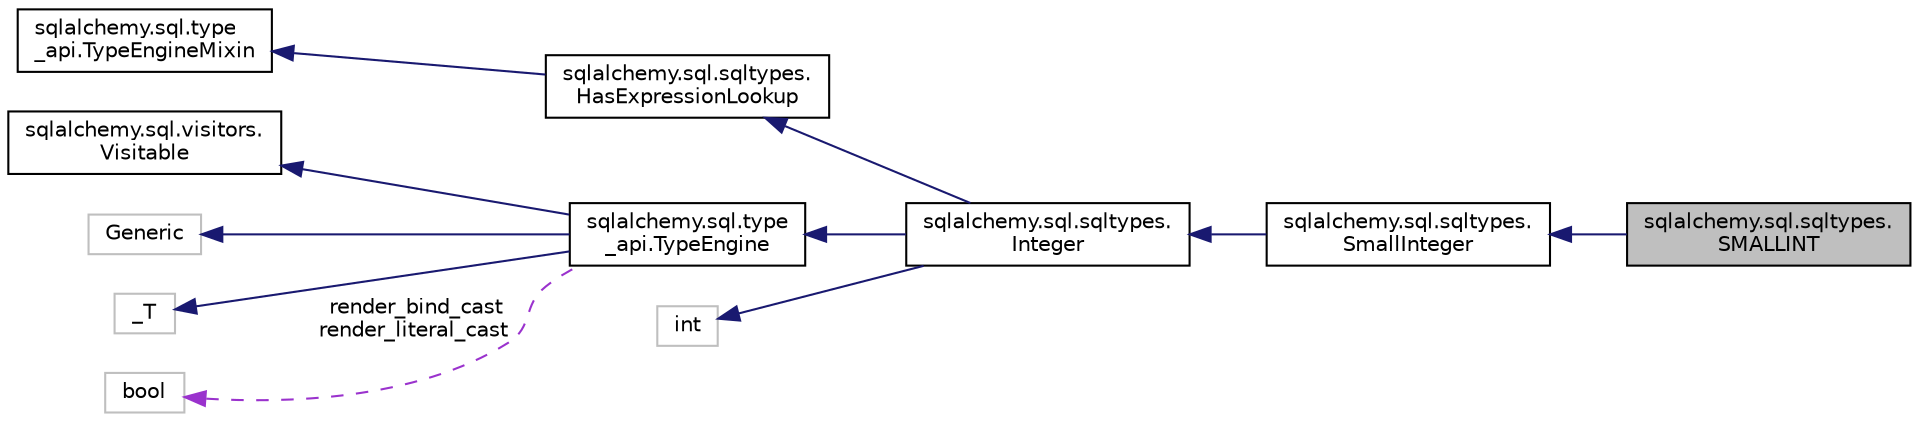 digraph "sqlalchemy.sql.sqltypes.SMALLINT"
{
 // LATEX_PDF_SIZE
  edge [fontname="Helvetica",fontsize="10",labelfontname="Helvetica",labelfontsize="10"];
  node [fontname="Helvetica",fontsize="10",shape=record];
  rankdir="LR";
  Node1 [label="sqlalchemy.sql.sqltypes.\lSMALLINT",height=0.2,width=0.4,color="black", fillcolor="grey75", style="filled", fontcolor="black",tooltip=" "];
  Node2 -> Node1 [dir="back",color="midnightblue",fontsize="10",style="solid",fontname="Helvetica"];
  Node2 [label="sqlalchemy.sql.sqltypes.\lSmallInteger",height=0.2,width=0.4,color="black", fillcolor="white", style="filled",URL="$classsqlalchemy_1_1sql_1_1sqltypes_1_1SmallInteger.html",tooltip=" "];
  Node3 -> Node2 [dir="back",color="midnightblue",fontsize="10",style="solid",fontname="Helvetica"];
  Node3 [label="sqlalchemy.sql.sqltypes.\lInteger",height=0.2,width=0.4,color="black", fillcolor="white", style="filled",URL="$classsqlalchemy_1_1sql_1_1sqltypes_1_1Integer.html",tooltip=" "];
  Node4 -> Node3 [dir="back",color="midnightblue",fontsize="10",style="solid",fontname="Helvetica"];
  Node4 [label="sqlalchemy.sql.sqltypes.\lHasExpressionLookup",height=0.2,width=0.4,color="black", fillcolor="white", style="filled",URL="$classsqlalchemy_1_1sql_1_1sqltypes_1_1HasExpressionLookup.html",tooltip=" "];
  Node5 -> Node4 [dir="back",color="midnightblue",fontsize="10",style="solid",fontname="Helvetica"];
  Node5 [label="sqlalchemy.sql.type\l_api.TypeEngineMixin",height=0.2,width=0.4,color="black", fillcolor="white", style="filled",URL="$classsqlalchemy_1_1sql_1_1type__api_1_1TypeEngineMixin.html",tooltip=" "];
  Node6 -> Node3 [dir="back",color="midnightblue",fontsize="10",style="solid",fontname="Helvetica"];
  Node6 [label="sqlalchemy.sql.type\l_api.TypeEngine",height=0.2,width=0.4,color="black", fillcolor="white", style="filled",URL="$classsqlalchemy_1_1sql_1_1type__api_1_1TypeEngine.html",tooltip=" "];
  Node7 -> Node6 [dir="back",color="midnightblue",fontsize="10",style="solid",fontname="Helvetica"];
  Node7 [label="sqlalchemy.sql.visitors.\lVisitable",height=0.2,width=0.4,color="black", fillcolor="white", style="filled",URL="$classsqlalchemy_1_1sql_1_1visitors_1_1Visitable.html",tooltip=" "];
  Node8 -> Node6 [dir="back",color="midnightblue",fontsize="10",style="solid",fontname="Helvetica"];
  Node8 [label="Generic",height=0.2,width=0.4,color="grey75", fillcolor="white", style="filled",tooltip=" "];
  Node9 -> Node6 [dir="back",color="midnightblue",fontsize="10",style="solid",fontname="Helvetica"];
  Node9 [label="_T",height=0.2,width=0.4,color="grey75", fillcolor="white", style="filled",tooltip=" "];
  Node10 -> Node6 [dir="back",color="darkorchid3",fontsize="10",style="dashed",label=" render_bind_cast\nrender_literal_cast" ,fontname="Helvetica"];
  Node10 [label="bool",height=0.2,width=0.4,color="grey75", fillcolor="white", style="filled",tooltip=" "];
  Node11 -> Node3 [dir="back",color="midnightblue",fontsize="10",style="solid",fontname="Helvetica"];
  Node11 [label="int",height=0.2,width=0.4,color="grey75", fillcolor="white", style="filled",tooltip=" "];
}
